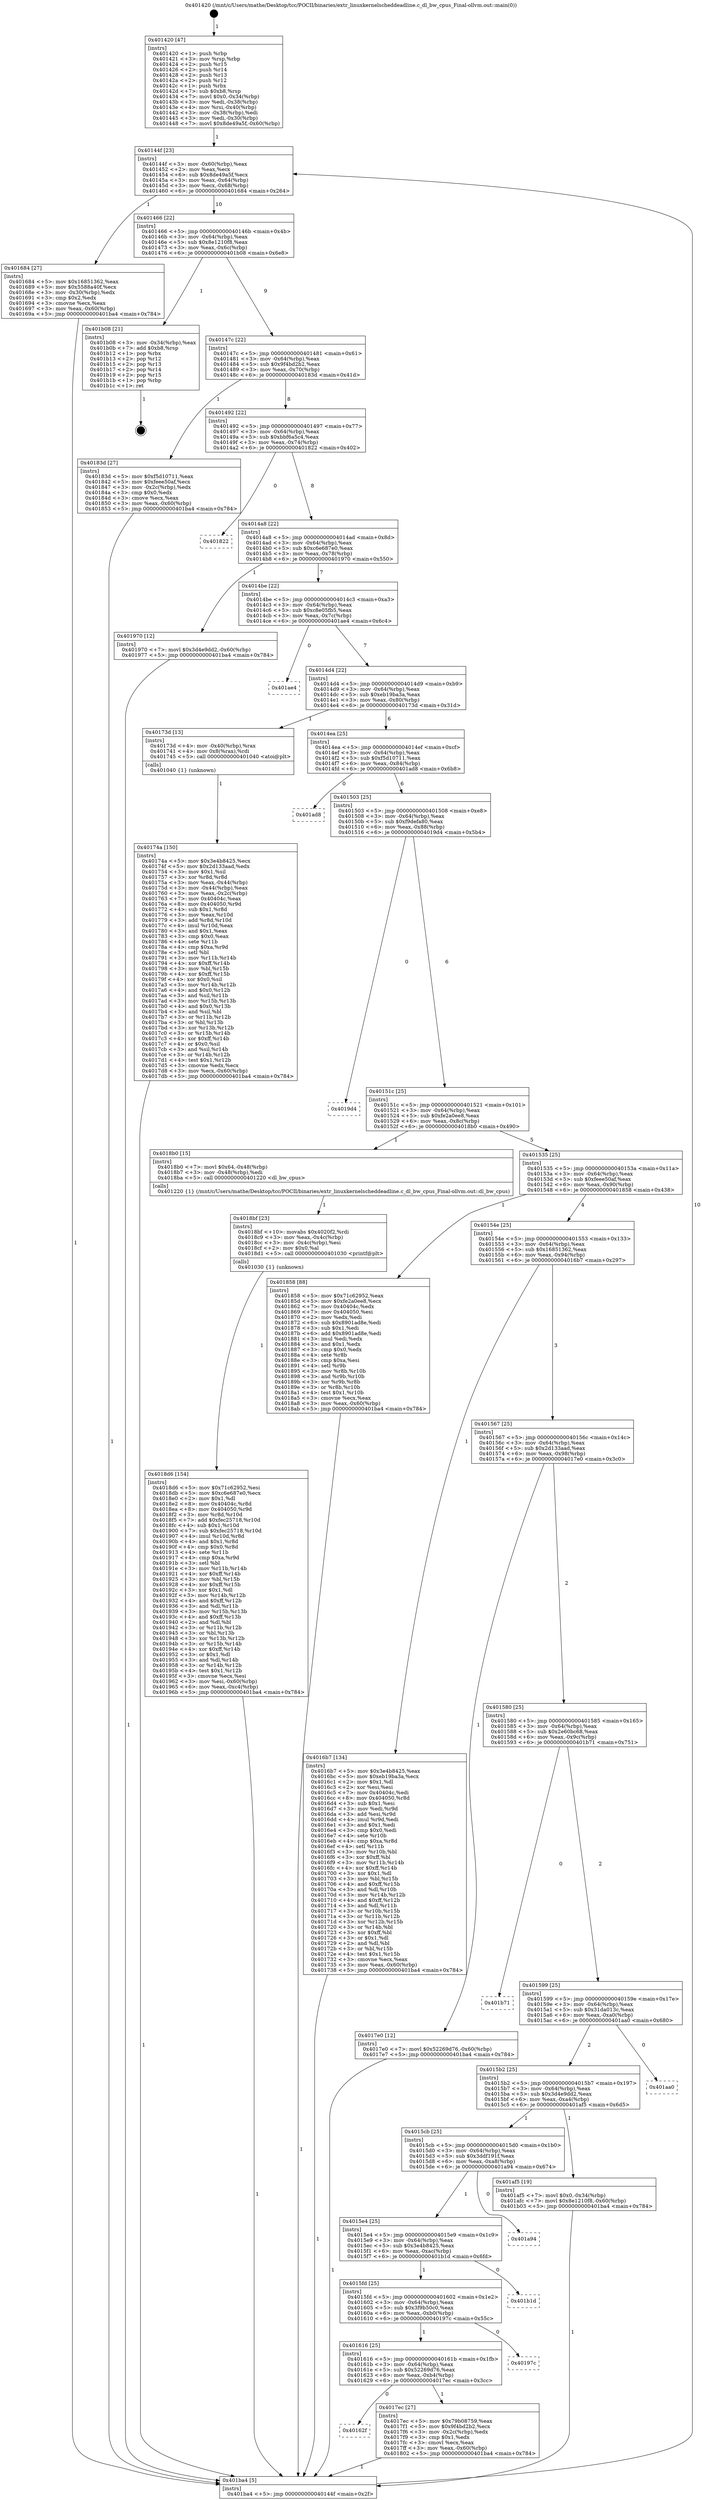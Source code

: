 digraph "0x401420" {
  label = "0x401420 (/mnt/c/Users/mathe/Desktop/tcc/POCII/binaries/extr_linuxkernelscheddeadline.c_dl_bw_cpus_Final-ollvm.out::main(0))"
  labelloc = "t"
  node[shape=record]

  Entry [label="",width=0.3,height=0.3,shape=circle,fillcolor=black,style=filled]
  "0x40144f" [label="{
     0x40144f [23]\l
     | [instrs]\l
     &nbsp;&nbsp;0x40144f \<+3\>: mov -0x60(%rbp),%eax\l
     &nbsp;&nbsp;0x401452 \<+2\>: mov %eax,%ecx\l
     &nbsp;&nbsp;0x401454 \<+6\>: sub $0x8de49a5f,%ecx\l
     &nbsp;&nbsp;0x40145a \<+3\>: mov %eax,-0x64(%rbp)\l
     &nbsp;&nbsp;0x40145d \<+3\>: mov %ecx,-0x68(%rbp)\l
     &nbsp;&nbsp;0x401460 \<+6\>: je 0000000000401684 \<main+0x264\>\l
  }"]
  "0x401684" [label="{
     0x401684 [27]\l
     | [instrs]\l
     &nbsp;&nbsp;0x401684 \<+5\>: mov $0x16851362,%eax\l
     &nbsp;&nbsp;0x401689 \<+5\>: mov $0x5588a40f,%ecx\l
     &nbsp;&nbsp;0x40168e \<+3\>: mov -0x30(%rbp),%edx\l
     &nbsp;&nbsp;0x401691 \<+3\>: cmp $0x2,%edx\l
     &nbsp;&nbsp;0x401694 \<+3\>: cmovne %ecx,%eax\l
     &nbsp;&nbsp;0x401697 \<+3\>: mov %eax,-0x60(%rbp)\l
     &nbsp;&nbsp;0x40169a \<+5\>: jmp 0000000000401ba4 \<main+0x784\>\l
  }"]
  "0x401466" [label="{
     0x401466 [22]\l
     | [instrs]\l
     &nbsp;&nbsp;0x401466 \<+5\>: jmp 000000000040146b \<main+0x4b\>\l
     &nbsp;&nbsp;0x40146b \<+3\>: mov -0x64(%rbp),%eax\l
     &nbsp;&nbsp;0x40146e \<+5\>: sub $0x8e1210f8,%eax\l
     &nbsp;&nbsp;0x401473 \<+3\>: mov %eax,-0x6c(%rbp)\l
     &nbsp;&nbsp;0x401476 \<+6\>: je 0000000000401b08 \<main+0x6e8\>\l
  }"]
  "0x401ba4" [label="{
     0x401ba4 [5]\l
     | [instrs]\l
     &nbsp;&nbsp;0x401ba4 \<+5\>: jmp 000000000040144f \<main+0x2f\>\l
  }"]
  "0x401420" [label="{
     0x401420 [47]\l
     | [instrs]\l
     &nbsp;&nbsp;0x401420 \<+1\>: push %rbp\l
     &nbsp;&nbsp;0x401421 \<+3\>: mov %rsp,%rbp\l
     &nbsp;&nbsp;0x401424 \<+2\>: push %r15\l
     &nbsp;&nbsp;0x401426 \<+2\>: push %r14\l
     &nbsp;&nbsp;0x401428 \<+2\>: push %r13\l
     &nbsp;&nbsp;0x40142a \<+2\>: push %r12\l
     &nbsp;&nbsp;0x40142c \<+1\>: push %rbx\l
     &nbsp;&nbsp;0x40142d \<+7\>: sub $0xb8,%rsp\l
     &nbsp;&nbsp;0x401434 \<+7\>: movl $0x0,-0x34(%rbp)\l
     &nbsp;&nbsp;0x40143b \<+3\>: mov %edi,-0x38(%rbp)\l
     &nbsp;&nbsp;0x40143e \<+4\>: mov %rsi,-0x40(%rbp)\l
     &nbsp;&nbsp;0x401442 \<+3\>: mov -0x38(%rbp),%edi\l
     &nbsp;&nbsp;0x401445 \<+3\>: mov %edi,-0x30(%rbp)\l
     &nbsp;&nbsp;0x401448 \<+7\>: movl $0x8de49a5f,-0x60(%rbp)\l
  }"]
  Exit [label="",width=0.3,height=0.3,shape=circle,fillcolor=black,style=filled,peripheries=2]
  "0x401b08" [label="{
     0x401b08 [21]\l
     | [instrs]\l
     &nbsp;&nbsp;0x401b08 \<+3\>: mov -0x34(%rbp),%eax\l
     &nbsp;&nbsp;0x401b0b \<+7\>: add $0xb8,%rsp\l
     &nbsp;&nbsp;0x401b12 \<+1\>: pop %rbx\l
     &nbsp;&nbsp;0x401b13 \<+2\>: pop %r12\l
     &nbsp;&nbsp;0x401b15 \<+2\>: pop %r13\l
     &nbsp;&nbsp;0x401b17 \<+2\>: pop %r14\l
     &nbsp;&nbsp;0x401b19 \<+2\>: pop %r15\l
     &nbsp;&nbsp;0x401b1b \<+1\>: pop %rbp\l
     &nbsp;&nbsp;0x401b1c \<+1\>: ret\l
  }"]
  "0x40147c" [label="{
     0x40147c [22]\l
     | [instrs]\l
     &nbsp;&nbsp;0x40147c \<+5\>: jmp 0000000000401481 \<main+0x61\>\l
     &nbsp;&nbsp;0x401481 \<+3\>: mov -0x64(%rbp),%eax\l
     &nbsp;&nbsp;0x401484 \<+5\>: sub $0x9f4bd2b2,%eax\l
     &nbsp;&nbsp;0x401489 \<+3\>: mov %eax,-0x70(%rbp)\l
     &nbsp;&nbsp;0x40148c \<+6\>: je 000000000040183d \<main+0x41d\>\l
  }"]
  "0x4018d6" [label="{
     0x4018d6 [154]\l
     | [instrs]\l
     &nbsp;&nbsp;0x4018d6 \<+5\>: mov $0x71c62952,%esi\l
     &nbsp;&nbsp;0x4018db \<+5\>: mov $0xc6e687e0,%ecx\l
     &nbsp;&nbsp;0x4018e0 \<+2\>: mov $0x1,%dl\l
     &nbsp;&nbsp;0x4018e2 \<+8\>: mov 0x40404c,%r8d\l
     &nbsp;&nbsp;0x4018ea \<+8\>: mov 0x404050,%r9d\l
     &nbsp;&nbsp;0x4018f2 \<+3\>: mov %r8d,%r10d\l
     &nbsp;&nbsp;0x4018f5 \<+7\>: add $0xfec25718,%r10d\l
     &nbsp;&nbsp;0x4018fc \<+4\>: sub $0x1,%r10d\l
     &nbsp;&nbsp;0x401900 \<+7\>: sub $0xfec25718,%r10d\l
     &nbsp;&nbsp;0x401907 \<+4\>: imul %r10d,%r8d\l
     &nbsp;&nbsp;0x40190b \<+4\>: and $0x1,%r8d\l
     &nbsp;&nbsp;0x40190f \<+4\>: cmp $0x0,%r8d\l
     &nbsp;&nbsp;0x401913 \<+4\>: sete %r11b\l
     &nbsp;&nbsp;0x401917 \<+4\>: cmp $0xa,%r9d\l
     &nbsp;&nbsp;0x40191b \<+3\>: setl %bl\l
     &nbsp;&nbsp;0x40191e \<+3\>: mov %r11b,%r14b\l
     &nbsp;&nbsp;0x401921 \<+4\>: xor $0xff,%r14b\l
     &nbsp;&nbsp;0x401925 \<+3\>: mov %bl,%r15b\l
     &nbsp;&nbsp;0x401928 \<+4\>: xor $0xff,%r15b\l
     &nbsp;&nbsp;0x40192c \<+3\>: xor $0x1,%dl\l
     &nbsp;&nbsp;0x40192f \<+3\>: mov %r14b,%r12b\l
     &nbsp;&nbsp;0x401932 \<+4\>: and $0xff,%r12b\l
     &nbsp;&nbsp;0x401936 \<+3\>: and %dl,%r11b\l
     &nbsp;&nbsp;0x401939 \<+3\>: mov %r15b,%r13b\l
     &nbsp;&nbsp;0x40193c \<+4\>: and $0xff,%r13b\l
     &nbsp;&nbsp;0x401940 \<+2\>: and %dl,%bl\l
     &nbsp;&nbsp;0x401942 \<+3\>: or %r11b,%r12b\l
     &nbsp;&nbsp;0x401945 \<+3\>: or %bl,%r13b\l
     &nbsp;&nbsp;0x401948 \<+3\>: xor %r13b,%r12b\l
     &nbsp;&nbsp;0x40194b \<+3\>: or %r15b,%r14b\l
     &nbsp;&nbsp;0x40194e \<+4\>: xor $0xff,%r14b\l
     &nbsp;&nbsp;0x401952 \<+3\>: or $0x1,%dl\l
     &nbsp;&nbsp;0x401955 \<+3\>: and %dl,%r14b\l
     &nbsp;&nbsp;0x401958 \<+3\>: or %r14b,%r12b\l
     &nbsp;&nbsp;0x40195b \<+4\>: test $0x1,%r12b\l
     &nbsp;&nbsp;0x40195f \<+3\>: cmovne %ecx,%esi\l
     &nbsp;&nbsp;0x401962 \<+3\>: mov %esi,-0x60(%rbp)\l
     &nbsp;&nbsp;0x401965 \<+6\>: mov %eax,-0xc4(%rbp)\l
     &nbsp;&nbsp;0x40196b \<+5\>: jmp 0000000000401ba4 \<main+0x784\>\l
  }"]
  "0x40183d" [label="{
     0x40183d [27]\l
     | [instrs]\l
     &nbsp;&nbsp;0x40183d \<+5\>: mov $0xf5d10711,%eax\l
     &nbsp;&nbsp;0x401842 \<+5\>: mov $0xfeee50af,%ecx\l
     &nbsp;&nbsp;0x401847 \<+3\>: mov -0x2c(%rbp),%edx\l
     &nbsp;&nbsp;0x40184a \<+3\>: cmp $0x0,%edx\l
     &nbsp;&nbsp;0x40184d \<+3\>: cmove %ecx,%eax\l
     &nbsp;&nbsp;0x401850 \<+3\>: mov %eax,-0x60(%rbp)\l
     &nbsp;&nbsp;0x401853 \<+5\>: jmp 0000000000401ba4 \<main+0x784\>\l
  }"]
  "0x401492" [label="{
     0x401492 [22]\l
     | [instrs]\l
     &nbsp;&nbsp;0x401492 \<+5\>: jmp 0000000000401497 \<main+0x77\>\l
     &nbsp;&nbsp;0x401497 \<+3\>: mov -0x64(%rbp),%eax\l
     &nbsp;&nbsp;0x40149a \<+5\>: sub $0xbbf6a5c4,%eax\l
     &nbsp;&nbsp;0x40149f \<+3\>: mov %eax,-0x74(%rbp)\l
     &nbsp;&nbsp;0x4014a2 \<+6\>: je 0000000000401822 \<main+0x402\>\l
  }"]
  "0x4018bf" [label="{
     0x4018bf [23]\l
     | [instrs]\l
     &nbsp;&nbsp;0x4018bf \<+10\>: movabs $0x4020f2,%rdi\l
     &nbsp;&nbsp;0x4018c9 \<+3\>: mov %eax,-0x4c(%rbp)\l
     &nbsp;&nbsp;0x4018cc \<+3\>: mov -0x4c(%rbp),%esi\l
     &nbsp;&nbsp;0x4018cf \<+2\>: mov $0x0,%al\l
     &nbsp;&nbsp;0x4018d1 \<+5\>: call 0000000000401030 \<printf@plt\>\l
     | [calls]\l
     &nbsp;&nbsp;0x401030 \{1\} (unknown)\l
  }"]
  "0x401822" [label="{
     0x401822\l
  }", style=dashed]
  "0x4014a8" [label="{
     0x4014a8 [22]\l
     | [instrs]\l
     &nbsp;&nbsp;0x4014a8 \<+5\>: jmp 00000000004014ad \<main+0x8d\>\l
     &nbsp;&nbsp;0x4014ad \<+3\>: mov -0x64(%rbp),%eax\l
     &nbsp;&nbsp;0x4014b0 \<+5\>: sub $0xc6e687e0,%eax\l
     &nbsp;&nbsp;0x4014b5 \<+3\>: mov %eax,-0x78(%rbp)\l
     &nbsp;&nbsp;0x4014b8 \<+6\>: je 0000000000401970 \<main+0x550\>\l
  }"]
  "0x40162f" [label="{
     0x40162f\l
  }", style=dashed]
  "0x401970" [label="{
     0x401970 [12]\l
     | [instrs]\l
     &nbsp;&nbsp;0x401970 \<+7\>: movl $0x3d4e9dd2,-0x60(%rbp)\l
     &nbsp;&nbsp;0x401977 \<+5\>: jmp 0000000000401ba4 \<main+0x784\>\l
  }"]
  "0x4014be" [label="{
     0x4014be [22]\l
     | [instrs]\l
     &nbsp;&nbsp;0x4014be \<+5\>: jmp 00000000004014c3 \<main+0xa3\>\l
     &nbsp;&nbsp;0x4014c3 \<+3\>: mov -0x64(%rbp),%eax\l
     &nbsp;&nbsp;0x4014c6 \<+5\>: sub $0xc8e05fb5,%eax\l
     &nbsp;&nbsp;0x4014cb \<+3\>: mov %eax,-0x7c(%rbp)\l
     &nbsp;&nbsp;0x4014ce \<+6\>: je 0000000000401ae4 \<main+0x6c4\>\l
  }"]
  "0x4017ec" [label="{
     0x4017ec [27]\l
     | [instrs]\l
     &nbsp;&nbsp;0x4017ec \<+5\>: mov $0x79b08759,%eax\l
     &nbsp;&nbsp;0x4017f1 \<+5\>: mov $0x9f4bd2b2,%ecx\l
     &nbsp;&nbsp;0x4017f6 \<+3\>: mov -0x2c(%rbp),%edx\l
     &nbsp;&nbsp;0x4017f9 \<+3\>: cmp $0x1,%edx\l
     &nbsp;&nbsp;0x4017fc \<+3\>: cmovl %ecx,%eax\l
     &nbsp;&nbsp;0x4017ff \<+3\>: mov %eax,-0x60(%rbp)\l
     &nbsp;&nbsp;0x401802 \<+5\>: jmp 0000000000401ba4 \<main+0x784\>\l
  }"]
  "0x401ae4" [label="{
     0x401ae4\l
  }", style=dashed]
  "0x4014d4" [label="{
     0x4014d4 [22]\l
     | [instrs]\l
     &nbsp;&nbsp;0x4014d4 \<+5\>: jmp 00000000004014d9 \<main+0xb9\>\l
     &nbsp;&nbsp;0x4014d9 \<+3\>: mov -0x64(%rbp),%eax\l
     &nbsp;&nbsp;0x4014dc \<+5\>: sub $0xeb19ba3a,%eax\l
     &nbsp;&nbsp;0x4014e1 \<+3\>: mov %eax,-0x80(%rbp)\l
     &nbsp;&nbsp;0x4014e4 \<+6\>: je 000000000040173d \<main+0x31d\>\l
  }"]
  "0x401616" [label="{
     0x401616 [25]\l
     | [instrs]\l
     &nbsp;&nbsp;0x401616 \<+5\>: jmp 000000000040161b \<main+0x1fb\>\l
     &nbsp;&nbsp;0x40161b \<+3\>: mov -0x64(%rbp),%eax\l
     &nbsp;&nbsp;0x40161e \<+5\>: sub $0x52269d76,%eax\l
     &nbsp;&nbsp;0x401623 \<+6\>: mov %eax,-0xb4(%rbp)\l
     &nbsp;&nbsp;0x401629 \<+6\>: je 00000000004017ec \<main+0x3cc\>\l
  }"]
  "0x40173d" [label="{
     0x40173d [13]\l
     | [instrs]\l
     &nbsp;&nbsp;0x40173d \<+4\>: mov -0x40(%rbp),%rax\l
     &nbsp;&nbsp;0x401741 \<+4\>: mov 0x8(%rax),%rdi\l
     &nbsp;&nbsp;0x401745 \<+5\>: call 0000000000401040 \<atoi@plt\>\l
     | [calls]\l
     &nbsp;&nbsp;0x401040 \{1\} (unknown)\l
  }"]
  "0x4014ea" [label="{
     0x4014ea [25]\l
     | [instrs]\l
     &nbsp;&nbsp;0x4014ea \<+5\>: jmp 00000000004014ef \<main+0xcf\>\l
     &nbsp;&nbsp;0x4014ef \<+3\>: mov -0x64(%rbp),%eax\l
     &nbsp;&nbsp;0x4014f2 \<+5\>: sub $0xf5d10711,%eax\l
     &nbsp;&nbsp;0x4014f7 \<+6\>: mov %eax,-0x84(%rbp)\l
     &nbsp;&nbsp;0x4014fd \<+6\>: je 0000000000401ad8 \<main+0x6b8\>\l
  }"]
  "0x40197c" [label="{
     0x40197c\l
  }", style=dashed]
  "0x401ad8" [label="{
     0x401ad8\l
  }", style=dashed]
  "0x401503" [label="{
     0x401503 [25]\l
     | [instrs]\l
     &nbsp;&nbsp;0x401503 \<+5\>: jmp 0000000000401508 \<main+0xe8\>\l
     &nbsp;&nbsp;0x401508 \<+3\>: mov -0x64(%rbp),%eax\l
     &nbsp;&nbsp;0x40150b \<+5\>: sub $0xf9defa80,%eax\l
     &nbsp;&nbsp;0x401510 \<+6\>: mov %eax,-0x88(%rbp)\l
     &nbsp;&nbsp;0x401516 \<+6\>: je 00000000004019d4 \<main+0x5b4\>\l
  }"]
  "0x4015fd" [label="{
     0x4015fd [25]\l
     | [instrs]\l
     &nbsp;&nbsp;0x4015fd \<+5\>: jmp 0000000000401602 \<main+0x1e2\>\l
     &nbsp;&nbsp;0x401602 \<+3\>: mov -0x64(%rbp),%eax\l
     &nbsp;&nbsp;0x401605 \<+5\>: sub $0x3f9b50c0,%eax\l
     &nbsp;&nbsp;0x40160a \<+6\>: mov %eax,-0xb0(%rbp)\l
     &nbsp;&nbsp;0x401610 \<+6\>: je 000000000040197c \<main+0x55c\>\l
  }"]
  "0x4019d4" [label="{
     0x4019d4\l
  }", style=dashed]
  "0x40151c" [label="{
     0x40151c [25]\l
     | [instrs]\l
     &nbsp;&nbsp;0x40151c \<+5\>: jmp 0000000000401521 \<main+0x101\>\l
     &nbsp;&nbsp;0x401521 \<+3\>: mov -0x64(%rbp),%eax\l
     &nbsp;&nbsp;0x401524 \<+5\>: sub $0xfe2a0ee8,%eax\l
     &nbsp;&nbsp;0x401529 \<+6\>: mov %eax,-0x8c(%rbp)\l
     &nbsp;&nbsp;0x40152f \<+6\>: je 00000000004018b0 \<main+0x490\>\l
  }"]
  "0x401b1d" [label="{
     0x401b1d\l
  }", style=dashed]
  "0x4018b0" [label="{
     0x4018b0 [15]\l
     | [instrs]\l
     &nbsp;&nbsp;0x4018b0 \<+7\>: movl $0x64,-0x48(%rbp)\l
     &nbsp;&nbsp;0x4018b7 \<+3\>: mov -0x48(%rbp),%edi\l
     &nbsp;&nbsp;0x4018ba \<+5\>: call 0000000000401220 \<dl_bw_cpus\>\l
     | [calls]\l
     &nbsp;&nbsp;0x401220 \{1\} (/mnt/c/Users/mathe/Desktop/tcc/POCII/binaries/extr_linuxkernelscheddeadline.c_dl_bw_cpus_Final-ollvm.out::dl_bw_cpus)\l
  }"]
  "0x401535" [label="{
     0x401535 [25]\l
     | [instrs]\l
     &nbsp;&nbsp;0x401535 \<+5\>: jmp 000000000040153a \<main+0x11a\>\l
     &nbsp;&nbsp;0x40153a \<+3\>: mov -0x64(%rbp),%eax\l
     &nbsp;&nbsp;0x40153d \<+5\>: sub $0xfeee50af,%eax\l
     &nbsp;&nbsp;0x401542 \<+6\>: mov %eax,-0x90(%rbp)\l
     &nbsp;&nbsp;0x401548 \<+6\>: je 0000000000401858 \<main+0x438\>\l
  }"]
  "0x4015e4" [label="{
     0x4015e4 [25]\l
     | [instrs]\l
     &nbsp;&nbsp;0x4015e4 \<+5\>: jmp 00000000004015e9 \<main+0x1c9\>\l
     &nbsp;&nbsp;0x4015e9 \<+3\>: mov -0x64(%rbp),%eax\l
     &nbsp;&nbsp;0x4015ec \<+5\>: sub $0x3e4b8425,%eax\l
     &nbsp;&nbsp;0x4015f1 \<+6\>: mov %eax,-0xac(%rbp)\l
     &nbsp;&nbsp;0x4015f7 \<+6\>: je 0000000000401b1d \<main+0x6fd\>\l
  }"]
  "0x401858" [label="{
     0x401858 [88]\l
     | [instrs]\l
     &nbsp;&nbsp;0x401858 \<+5\>: mov $0x71c62952,%eax\l
     &nbsp;&nbsp;0x40185d \<+5\>: mov $0xfe2a0ee8,%ecx\l
     &nbsp;&nbsp;0x401862 \<+7\>: mov 0x40404c,%edx\l
     &nbsp;&nbsp;0x401869 \<+7\>: mov 0x404050,%esi\l
     &nbsp;&nbsp;0x401870 \<+2\>: mov %edx,%edi\l
     &nbsp;&nbsp;0x401872 \<+6\>: sub $0x8901ad8e,%edi\l
     &nbsp;&nbsp;0x401878 \<+3\>: sub $0x1,%edi\l
     &nbsp;&nbsp;0x40187b \<+6\>: add $0x8901ad8e,%edi\l
     &nbsp;&nbsp;0x401881 \<+3\>: imul %edi,%edx\l
     &nbsp;&nbsp;0x401884 \<+3\>: and $0x1,%edx\l
     &nbsp;&nbsp;0x401887 \<+3\>: cmp $0x0,%edx\l
     &nbsp;&nbsp;0x40188a \<+4\>: sete %r8b\l
     &nbsp;&nbsp;0x40188e \<+3\>: cmp $0xa,%esi\l
     &nbsp;&nbsp;0x401891 \<+4\>: setl %r9b\l
     &nbsp;&nbsp;0x401895 \<+3\>: mov %r8b,%r10b\l
     &nbsp;&nbsp;0x401898 \<+3\>: and %r9b,%r10b\l
     &nbsp;&nbsp;0x40189b \<+3\>: xor %r9b,%r8b\l
     &nbsp;&nbsp;0x40189e \<+3\>: or %r8b,%r10b\l
     &nbsp;&nbsp;0x4018a1 \<+4\>: test $0x1,%r10b\l
     &nbsp;&nbsp;0x4018a5 \<+3\>: cmovne %ecx,%eax\l
     &nbsp;&nbsp;0x4018a8 \<+3\>: mov %eax,-0x60(%rbp)\l
     &nbsp;&nbsp;0x4018ab \<+5\>: jmp 0000000000401ba4 \<main+0x784\>\l
  }"]
  "0x40154e" [label="{
     0x40154e [25]\l
     | [instrs]\l
     &nbsp;&nbsp;0x40154e \<+5\>: jmp 0000000000401553 \<main+0x133\>\l
     &nbsp;&nbsp;0x401553 \<+3\>: mov -0x64(%rbp),%eax\l
     &nbsp;&nbsp;0x401556 \<+5\>: sub $0x16851362,%eax\l
     &nbsp;&nbsp;0x40155b \<+6\>: mov %eax,-0x94(%rbp)\l
     &nbsp;&nbsp;0x401561 \<+6\>: je 00000000004016b7 \<main+0x297\>\l
  }"]
  "0x401a94" [label="{
     0x401a94\l
  }", style=dashed]
  "0x4016b7" [label="{
     0x4016b7 [134]\l
     | [instrs]\l
     &nbsp;&nbsp;0x4016b7 \<+5\>: mov $0x3e4b8425,%eax\l
     &nbsp;&nbsp;0x4016bc \<+5\>: mov $0xeb19ba3a,%ecx\l
     &nbsp;&nbsp;0x4016c1 \<+2\>: mov $0x1,%dl\l
     &nbsp;&nbsp;0x4016c3 \<+2\>: xor %esi,%esi\l
     &nbsp;&nbsp;0x4016c5 \<+7\>: mov 0x40404c,%edi\l
     &nbsp;&nbsp;0x4016cc \<+8\>: mov 0x404050,%r8d\l
     &nbsp;&nbsp;0x4016d4 \<+3\>: sub $0x1,%esi\l
     &nbsp;&nbsp;0x4016d7 \<+3\>: mov %edi,%r9d\l
     &nbsp;&nbsp;0x4016da \<+3\>: add %esi,%r9d\l
     &nbsp;&nbsp;0x4016dd \<+4\>: imul %r9d,%edi\l
     &nbsp;&nbsp;0x4016e1 \<+3\>: and $0x1,%edi\l
     &nbsp;&nbsp;0x4016e4 \<+3\>: cmp $0x0,%edi\l
     &nbsp;&nbsp;0x4016e7 \<+4\>: sete %r10b\l
     &nbsp;&nbsp;0x4016eb \<+4\>: cmp $0xa,%r8d\l
     &nbsp;&nbsp;0x4016ef \<+4\>: setl %r11b\l
     &nbsp;&nbsp;0x4016f3 \<+3\>: mov %r10b,%bl\l
     &nbsp;&nbsp;0x4016f6 \<+3\>: xor $0xff,%bl\l
     &nbsp;&nbsp;0x4016f9 \<+3\>: mov %r11b,%r14b\l
     &nbsp;&nbsp;0x4016fc \<+4\>: xor $0xff,%r14b\l
     &nbsp;&nbsp;0x401700 \<+3\>: xor $0x1,%dl\l
     &nbsp;&nbsp;0x401703 \<+3\>: mov %bl,%r15b\l
     &nbsp;&nbsp;0x401706 \<+4\>: and $0xff,%r15b\l
     &nbsp;&nbsp;0x40170a \<+3\>: and %dl,%r10b\l
     &nbsp;&nbsp;0x40170d \<+3\>: mov %r14b,%r12b\l
     &nbsp;&nbsp;0x401710 \<+4\>: and $0xff,%r12b\l
     &nbsp;&nbsp;0x401714 \<+3\>: and %dl,%r11b\l
     &nbsp;&nbsp;0x401717 \<+3\>: or %r10b,%r15b\l
     &nbsp;&nbsp;0x40171a \<+3\>: or %r11b,%r12b\l
     &nbsp;&nbsp;0x40171d \<+3\>: xor %r12b,%r15b\l
     &nbsp;&nbsp;0x401720 \<+3\>: or %r14b,%bl\l
     &nbsp;&nbsp;0x401723 \<+3\>: xor $0xff,%bl\l
     &nbsp;&nbsp;0x401726 \<+3\>: or $0x1,%dl\l
     &nbsp;&nbsp;0x401729 \<+2\>: and %dl,%bl\l
     &nbsp;&nbsp;0x40172b \<+3\>: or %bl,%r15b\l
     &nbsp;&nbsp;0x40172e \<+4\>: test $0x1,%r15b\l
     &nbsp;&nbsp;0x401732 \<+3\>: cmovne %ecx,%eax\l
     &nbsp;&nbsp;0x401735 \<+3\>: mov %eax,-0x60(%rbp)\l
     &nbsp;&nbsp;0x401738 \<+5\>: jmp 0000000000401ba4 \<main+0x784\>\l
  }"]
  "0x401567" [label="{
     0x401567 [25]\l
     | [instrs]\l
     &nbsp;&nbsp;0x401567 \<+5\>: jmp 000000000040156c \<main+0x14c\>\l
     &nbsp;&nbsp;0x40156c \<+3\>: mov -0x64(%rbp),%eax\l
     &nbsp;&nbsp;0x40156f \<+5\>: sub $0x2d133aad,%eax\l
     &nbsp;&nbsp;0x401574 \<+6\>: mov %eax,-0x98(%rbp)\l
     &nbsp;&nbsp;0x40157a \<+6\>: je 00000000004017e0 \<main+0x3c0\>\l
  }"]
  "0x40174a" [label="{
     0x40174a [150]\l
     | [instrs]\l
     &nbsp;&nbsp;0x40174a \<+5\>: mov $0x3e4b8425,%ecx\l
     &nbsp;&nbsp;0x40174f \<+5\>: mov $0x2d133aad,%edx\l
     &nbsp;&nbsp;0x401754 \<+3\>: mov $0x1,%sil\l
     &nbsp;&nbsp;0x401757 \<+3\>: xor %r8d,%r8d\l
     &nbsp;&nbsp;0x40175a \<+3\>: mov %eax,-0x44(%rbp)\l
     &nbsp;&nbsp;0x40175d \<+3\>: mov -0x44(%rbp),%eax\l
     &nbsp;&nbsp;0x401760 \<+3\>: mov %eax,-0x2c(%rbp)\l
     &nbsp;&nbsp;0x401763 \<+7\>: mov 0x40404c,%eax\l
     &nbsp;&nbsp;0x40176a \<+8\>: mov 0x404050,%r9d\l
     &nbsp;&nbsp;0x401772 \<+4\>: sub $0x1,%r8d\l
     &nbsp;&nbsp;0x401776 \<+3\>: mov %eax,%r10d\l
     &nbsp;&nbsp;0x401779 \<+3\>: add %r8d,%r10d\l
     &nbsp;&nbsp;0x40177c \<+4\>: imul %r10d,%eax\l
     &nbsp;&nbsp;0x401780 \<+3\>: and $0x1,%eax\l
     &nbsp;&nbsp;0x401783 \<+3\>: cmp $0x0,%eax\l
     &nbsp;&nbsp;0x401786 \<+4\>: sete %r11b\l
     &nbsp;&nbsp;0x40178a \<+4\>: cmp $0xa,%r9d\l
     &nbsp;&nbsp;0x40178e \<+3\>: setl %bl\l
     &nbsp;&nbsp;0x401791 \<+3\>: mov %r11b,%r14b\l
     &nbsp;&nbsp;0x401794 \<+4\>: xor $0xff,%r14b\l
     &nbsp;&nbsp;0x401798 \<+3\>: mov %bl,%r15b\l
     &nbsp;&nbsp;0x40179b \<+4\>: xor $0xff,%r15b\l
     &nbsp;&nbsp;0x40179f \<+4\>: xor $0x0,%sil\l
     &nbsp;&nbsp;0x4017a3 \<+3\>: mov %r14b,%r12b\l
     &nbsp;&nbsp;0x4017a6 \<+4\>: and $0x0,%r12b\l
     &nbsp;&nbsp;0x4017aa \<+3\>: and %sil,%r11b\l
     &nbsp;&nbsp;0x4017ad \<+3\>: mov %r15b,%r13b\l
     &nbsp;&nbsp;0x4017b0 \<+4\>: and $0x0,%r13b\l
     &nbsp;&nbsp;0x4017b4 \<+3\>: and %sil,%bl\l
     &nbsp;&nbsp;0x4017b7 \<+3\>: or %r11b,%r12b\l
     &nbsp;&nbsp;0x4017ba \<+3\>: or %bl,%r13b\l
     &nbsp;&nbsp;0x4017bd \<+3\>: xor %r13b,%r12b\l
     &nbsp;&nbsp;0x4017c0 \<+3\>: or %r15b,%r14b\l
     &nbsp;&nbsp;0x4017c3 \<+4\>: xor $0xff,%r14b\l
     &nbsp;&nbsp;0x4017c7 \<+4\>: or $0x0,%sil\l
     &nbsp;&nbsp;0x4017cb \<+3\>: and %sil,%r14b\l
     &nbsp;&nbsp;0x4017ce \<+3\>: or %r14b,%r12b\l
     &nbsp;&nbsp;0x4017d1 \<+4\>: test $0x1,%r12b\l
     &nbsp;&nbsp;0x4017d5 \<+3\>: cmovne %edx,%ecx\l
     &nbsp;&nbsp;0x4017d8 \<+3\>: mov %ecx,-0x60(%rbp)\l
     &nbsp;&nbsp;0x4017db \<+5\>: jmp 0000000000401ba4 \<main+0x784\>\l
  }"]
  "0x4015cb" [label="{
     0x4015cb [25]\l
     | [instrs]\l
     &nbsp;&nbsp;0x4015cb \<+5\>: jmp 00000000004015d0 \<main+0x1b0\>\l
     &nbsp;&nbsp;0x4015d0 \<+3\>: mov -0x64(%rbp),%eax\l
     &nbsp;&nbsp;0x4015d3 \<+5\>: sub $0x3ddf191f,%eax\l
     &nbsp;&nbsp;0x4015d8 \<+6\>: mov %eax,-0xa8(%rbp)\l
     &nbsp;&nbsp;0x4015de \<+6\>: je 0000000000401a94 \<main+0x674\>\l
  }"]
  "0x4017e0" [label="{
     0x4017e0 [12]\l
     | [instrs]\l
     &nbsp;&nbsp;0x4017e0 \<+7\>: movl $0x52269d76,-0x60(%rbp)\l
     &nbsp;&nbsp;0x4017e7 \<+5\>: jmp 0000000000401ba4 \<main+0x784\>\l
  }"]
  "0x401580" [label="{
     0x401580 [25]\l
     | [instrs]\l
     &nbsp;&nbsp;0x401580 \<+5\>: jmp 0000000000401585 \<main+0x165\>\l
     &nbsp;&nbsp;0x401585 \<+3\>: mov -0x64(%rbp),%eax\l
     &nbsp;&nbsp;0x401588 \<+5\>: sub $0x2e60bc68,%eax\l
     &nbsp;&nbsp;0x40158d \<+6\>: mov %eax,-0x9c(%rbp)\l
     &nbsp;&nbsp;0x401593 \<+6\>: je 0000000000401b71 \<main+0x751\>\l
  }"]
  "0x401af5" [label="{
     0x401af5 [19]\l
     | [instrs]\l
     &nbsp;&nbsp;0x401af5 \<+7\>: movl $0x0,-0x34(%rbp)\l
     &nbsp;&nbsp;0x401afc \<+7\>: movl $0x8e1210f8,-0x60(%rbp)\l
     &nbsp;&nbsp;0x401b03 \<+5\>: jmp 0000000000401ba4 \<main+0x784\>\l
  }"]
  "0x401b71" [label="{
     0x401b71\l
  }", style=dashed]
  "0x401599" [label="{
     0x401599 [25]\l
     | [instrs]\l
     &nbsp;&nbsp;0x401599 \<+5\>: jmp 000000000040159e \<main+0x17e\>\l
     &nbsp;&nbsp;0x40159e \<+3\>: mov -0x64(%rbp),%eax\l
     &nbsp;&nbsp;0x4015a1 \<+5\>: sub $0x31da013c,%eax\l
     &nbsp;&nbsp;0x4015a6 \<+6\>: mov %eax,-0xa0(%rbp)\l
     &nbsp;&nbsp;0x4015ac \<+6\>: je 0000000000401aa0 \<main+0x680\>\l
  }"]
  "0x4015b2" [label="{
     0x4015b2 [25]\l
     | [instrs]\l
     &nbsp;&nbsp;0x4015b2 \<+5\>: jmp 00000000004015b7 \<main+0x197\>\l
     &nbsp;&nbsp;0x4015b7 \<+3\>: mov -0x64(%rbp),%eax\l
     &nbsp;&nbsp;0x4015ba \<+5\>: sub $0x3d4e9dd2,%eax\l
     &nbsp;&nbsp;0x4015bf \<+6\>: mov %eax,-0xa4(%rbp)\l
     &nbsp;&nbsp;0x4015c5 \<+6\>: je 0000000000401af5 \<main+0x6d5\>\l
  }"]
  "0x401aa0" [label="{
     0x401aa0\l
  }", style=dashed]
  Entry -> "0x401420" [label=" 1"]
  "0x40144f" -> "0x401684" [label=" 1"]
  "0x40144f" -> "0x401466" [label=" 10"]
  "0x401684" -> "0x401ba4" [label=" 1"]
  "0x401420" -> "0x40144f" [label=" 1"]
  "0x401ba4" -> "0x40144f" [label=" 10"]
  "0x401b08" -> Exit [label=" 1"]
  "0x401466" -> "0x401b08" [label=" 1"]
  "0x401466" -> "0x40147c" [label=" 9"]
  "0x401af5" -> "0x401ba4" [label=" 1"]
  "0x40147c" -> "0x40183d" [label=" 1"]
  "0x40147c" -> "0x401492" [label=" 8"]
  "0x401970" -> "0x401ba4" [label=" 1"]
  "0x401492" -> "0x401822" [label=" 0"]
  "0x401492" -> "0x4014a8" [label=" 8"]
  "0x4018d6" -> "0x401ba4" [label=" 1"]
  "0x4014a8" -> "0x401970" [label=" 1"]
  "0x4014a8" -> "0x4014be" [label=" 7"]
  "0x4018bf" -> "0x4018d6" [label=" 1"]
  "0x4014be" -> "0x401ae4" [label=" 0"]
  "0x4014be" -> "0x4014d4" [label=" 7"]
  "0x4018b0" -> "0x4018bf" [label=" 1"]
  "0x4014d4" -> "0x40173d" [label=" 1"]
  "0x4014d4" -> "0x4014ea" [label=" 6"]
  "0x40183d" -> "0x401ba4" [label=" 1"]
  "0x4014ea" -> "0x401ad8" [label=" 0"]
  "0x4014ea" -> "0x401503" [label=" 6"]
  "0x4017ec" -> "0x401ba4" [label=" 1"]
  "0x401503" -> "0x4019d4" [label=" 0"]
  "0x401503" -> "0x40151c" [label=" 6"]
  "0x401616" -> "0x4017ec" [label=" 1"]
  "0x40151c" -> "0x4018b0" [label=" 1"]
  "0x40151c" -> "0x401535" [label=" 5"]
  "0x401858" -> "0x401ba4" [label=" 1"]
  "0x401535" -> "0x401858" [label=" 1"]
  "0x401535" -> "0x40154e" [label=" 4"]
  "0x4015fd" -> "0x40197c" [label=" 0"]
  "0x40154e" -> "0x4016b7" [label=" 1"]
  "0x40154e" -> "0x401567" [label=" 3"]
  "0x4016b7" -> "0x401ba4" [label=" 1"]
  "0x40173d" -> "0x40174a" [label=" 1"]
  "0x40174a" -> "0x401ba4" [label=" 1"]
  "0x401616" -> "0x40162f" [label=" 0"]
  "0x401567" -> "0x4017e0" [label=" 1"]
  "0x401567" -> "0x401580" [label=" 2"]
  "0x4017e0" -> "0x401ba4" [label=" 1"]
  "0x4015e4" -> "0x401b1d" [label=" 0"]
  "0x401580" -> "0x401b71" [label=" 0"]
  "0x401580" -> "0x401599" [label=" 2"]
  "0x4015fd" -> "0x401616" [label=" 1"]
  "0x401599" -> "0x401aa0" [label=" 0"]
  "0x401599" -> "0x4015b2" [label=" 2"]
  "0x4015cb" -> "0x4015e4" [label=" 1"]
  "0x4015b2" -> "0x401af5" [label=" 1"]
  "0x4015b2" -> "0x4015cb" [label=" 1"]
  "0x4015e4" -> "0x4015fd" [label=" 1"]
  "0x4015cb" -> "0x401a94" [label=" 0"]
}
